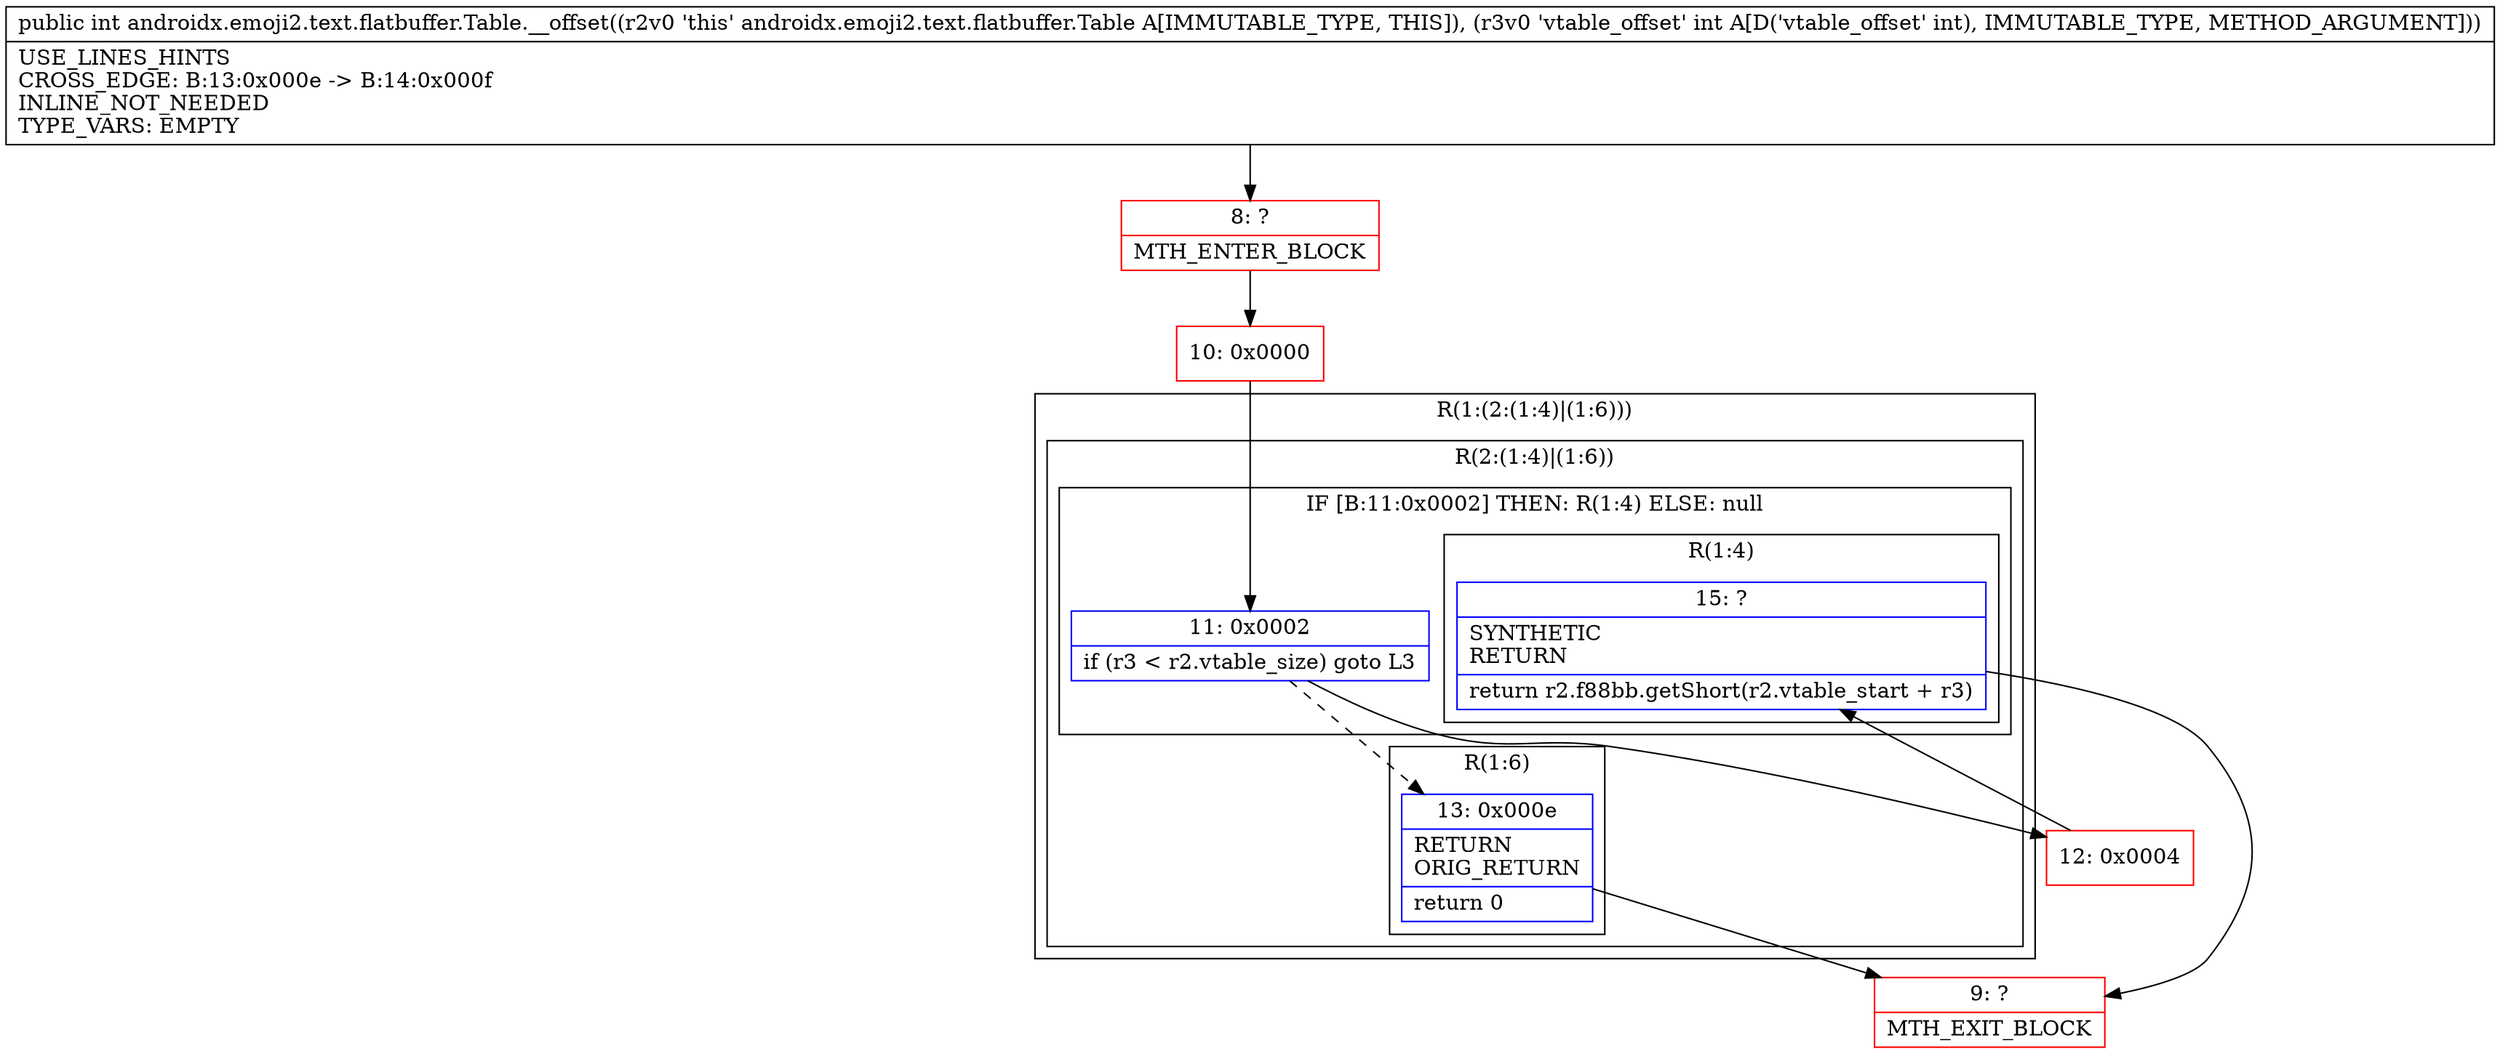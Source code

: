 digraph "CFG forandroidx.emoji2.text.flatbuffer.Table.__offset(I)I" {
subgraph cluster_Region_1590495531 {
label = "R(1:(2:(1:4)|(1:6)))";
node [shape=record,color=blue];
subgraph cluster_Region_307003714 {
label = "R(2:(1:4)|(1:6))";
node [shape=record,color=blue];
subgraph cluster_IfRegion_851387491 {
label = "IF [B:11:0x0002] THEN: R(1:4) ELSE: null";
node [shape=record,color=blue];
Node_11 [shape=record,label="{11\:\ 0x0002|if (r3 \< r2.vtable_size) goto L3\l}"];
subgraph cluster_Region_1992492118 {
label = "R(1:4)";
node [shape=record,color=blue];
Node_15 [shape=record,label="{15\:\ ?|SYNTHETIC\lRETURN\l|return r2.f88bb.getShort(r2.vtable_start + r3)\l}"];
}
}
subgraph cluster_Region_1081204724 {
label = "R(1:6)";
node [shape=record,color=blue];
Node_13 [shape=record,label="{13\:\ 0x000e|RETURN\lORIG_RETURN\l|return 0\l}"];
}
}
}
Node_8 [shape=record,color=red,label="{8\:\ ?|MTH_ENTER_BLOCK\l}"];
Node_10 [shape=record,color=red,label="{10\:\ 0x0000}"];
Node_12 [shape=record,color=red,label="{12\:\ 0x0004}"];
Node_9 [shape=record,color=red,label="{9\:\ ?|MTH_EXIT_BLOCK\l}"];
MethodNode[shape=record,label="{public int androidx.emoji2.text.flatbuffer.Table.__offset((r2v0 'this' androidx.emoji2.text.flatbuffer.Table A[IMMUTABLE_TYPE, THIS]), (r3v0 'vtable_offset' int A[D('vtable_offset' int), IMMUTABLE_TYPE, METHOD_ARGUMENT]))  | USE_LINES_HINTS\lCROSS_EDGE: B:13:0x000e \-\> B:14:0x000f\lINLINE_NOT_NEEDED\lTYPE_VARS: EMPTY\l}"];
MethodNode -> Node_8;Node_11 -> Node_12;
Node_11 -> Node_13[style=dashed];
Node_15 -> Node_9;
Node_13 -> Node_9;
Node_8 -> Node_10;
Node_10 -> Node_11;
Node_12 -> Node_15;
}

